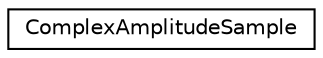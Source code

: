 digraph "Graphical Class Hierarchy"
{
 // LATEX_PDF_SIZE
  edge [fontname="Helvetica",fontsize="10",labelfontname="Helvetica",labelfontsize="10"];
  node [fontname="Helvetica",fontsize="10",shape=record];
  rankdir="LR";
  Node0 [label="ComplexAmplitudeSample",height=0.2,width=0.4,color="black", fillcolor="white", style="filled",URL="$classComplexAmplitudeSample.html",tooltip=" "];
}
